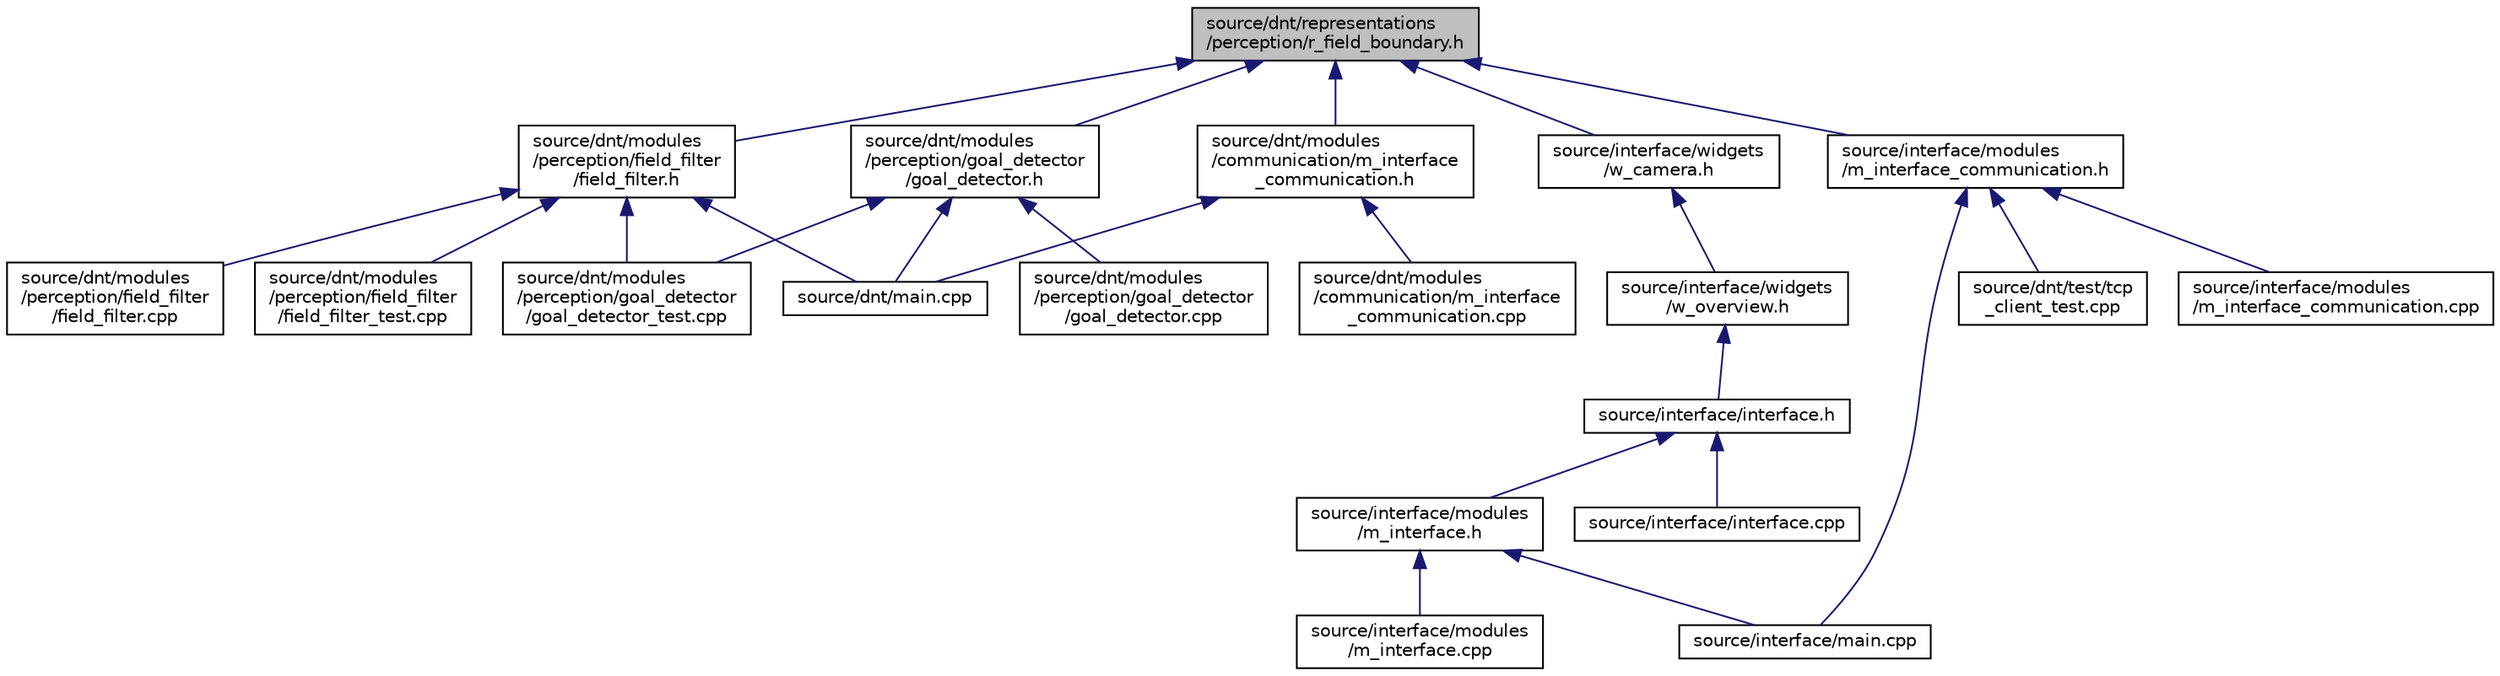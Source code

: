digraph "source/dnt/representations/perception/r_field_boundary.h"
{
  edge [fontname="Helvetica",fontsize="10",labelfontname="Helvetica",labelfontsize="10"];
  node [fontname="Helvetica",fontsize="10",shape=record];
  Node11 [label="source/dnt/representations\l/perception/r_field_boundary.h",height=0.2,width=0.4,color="black", fillcolor="grey75", style="filled", fontcolor="black"];
  Node11 -> Node12 [dir="back",color="midnightblue",fontsize="10",style="solid",fontname="Helvetica"];
  Node12 [label="source/dnt/modules\l/communication/m_interface\l_communication.h",height=0.2,width=0.4,color="black", fillcolor="white", style="filled",URL="$dnt_2modules_2communication_2m__interface__communication_8h.html"];
  Node12 -> Node13 [dir="back",color="midnightblue",fontsize="10",style="solid",fontname="Helvetica"];
  Node13 [label="source/dnt/main.cpp",height=0.2,width=0.4,color="black", fillcolor="white", style="filled",URL="$dnt_2main_8cpp.html"];
  Node12 -> Node14 [dir="back",color="midnightblue",fontsize="10",style="solid",fontname="Helvetica"];
  Node14 [label="source/dnt/modules\l/communication/m_interface\l_communication.cpp",height=0.2,width=0.4,color="black", fillcolor="white", style="filled",URL="$dnt_2modules_2communication_2m__interface__communication_8cpp.html"];
  Node11 -> Node15 [dir="back",color="midnightblue",fontsize="10",style="solid",fontname="Helvetica"];
  Node15 [label="source/dnt/modules\l/perception/field_filter\l/field_filter.h",height=0.2,width=0.4,color="black", fillcolor="white", style="filled",URL="$field__filter_8h.html"];
  Node15 -> Node13 [dir="back",color="midnightblue",fontsize="10",style="solid",fontname="Helvetica"];
  Node15 -> Node16 [dir="back",color="midnightblue",fontsize="10",style="solid",fontname="Helvetica"];
  Node16 [label="source/dnt/modules\l/perception/field_filter\l/field_filter.cpp",height=0.2,width=0.4,color="black", fillcolor="white", style="filled",URL="$field__filter_8cpp.html"];
  Node15 -> Node17 [dir="back",color="midnightblue",fontsize="10",style="solid",fontname="Helvetica"];
  Node17 [label="source/dnt/modules\l/perception/field_filter\l/field_filter_test.cpp",height=0.2,width=0.4,color="black", fillcolor="white", style="filled",URL="$field__filter__test_8cpp.html"];
  Node15 -> Node18 [dir="back",color="midnightblue",fontsize="10",style="solid",fontname="Helvetica"];
  Node18 [label="source/dnt/modules\l/perception/goal_detector\l/goal_detector_test.cpp",height=0.2,width=0.4,color="black", fillcolor="white", style="filled",URL="$goal__detector__test_8cpp.html"];
  Node11 -> Node19 [dir="back",color="midnightblue",fontsize="10",style="solid",fontname="Helvetica"];
  Node19 [label="source/dnt/modules\l/perception/goal_detector\l/goal_detector.h",height=0.2,width=0.4,color="black", fillcolor="white", style="filled",URL="$goal__detector_8h.html"];
  Node19 -> Node13 [dir="back",color="midnightblue",fontsize="10",style="solid",fontname="Helvetica"];
  Node19 -> Node20 [dir="back",color="midnightblue",fontsize="10",style="solid",fontname="Helvetica"];
  Node20 [label="source/dnt/modules\l/perception/goal_detector\l/goal_detector.cpp",height=0.2,width=0.4,color="black", fillcolor="white", style="filled",URL="$goal__detector_8cpp.html"];
  Node19 -> Node18 [dir="back",color="midnightblue",fontsize="10",style="solid",fontname="Helvetica"];
  Node11 -> Node21 [dir="back",color="midnightblue",fontsize="10",style="solid",fontname="Helvetica"];
  Node21 [label="source/interface/widgets\l/w_camera.h",height=0.2,width=0.4,color="black", fillcolor="white", style="filled",URL="$w__camera_8h.html"];
  Node21 -> Node22 [dir="back",color="midnightblue",fontsize="10",style="solid",fontname="Helvetica"];
  Node22 [label="source/interface/widgets\l/w_overview.h",height=0.2,width=0.4,color="black", fillcolor="white", style="filled",URL="$w__overview_8h.html"];
  Node22 -> Node23 [dir="back",color="midnightblue",fontsize="10",style="solid",fontname="Helvetica"];
  Node23 [label="source/interface/interface.h",height=0.2,width=0.4,color="black", fillcolor="white", style="filled",URL="$interface_8h.html"];
  Node23 -> Node24 [dir="back",color="midnightblue",fontsize="10",style="solid",fontname="Helvetica"];
  Node24 [label="source/interface/interface.cpp",height=0.2,width=0.4,color="black", fillcolor="white", style="filled",URL="$interface_8cpp.html"];
  Node23 -> Node25 [dir="back",color="midnightblue",fontsize="10",style="solid",fontname="Helvetica"];
  Node25 [label="source/interface/modules\l/m_interface.h",height=0.2,width=0.4,color="black", fillcolor="white", style="filled",URL="$m__interface_8h.html"];
  Node25 -> Node26 [dir="back",color="midnightblue",fontsize="10",style="solid",fontname="Helvetica"];
  Node26 [label="source/interface/main.cpp",height=0.2,width=0.4,color="black", fillcolor="white", style="filled",URL="$interface_2main_8cpp.html"];
  Node25 -> Node27 [dir="back",color="midnightblue",fontsize="10",style="solid",fontname="Helvetica"];
  Node27 [label="source/interface/modules\l/m_interface.cpp",height=0.2,width=0.4,color="black", fillcolor="white", style="filled",URL="$m__interface_8cpp.html"];
  Node11 -> Node28 [dir="back",color="midnightblue",fontsize="10",style="solid",fontname="Helvetica"];
  Node28 [label="source/interface/modules\l/m_interface_communication.h",height=0.2,width=0.4,color="black", fillcolor="white", style="filled",URL="$interface_2modules_2m__interface__communication_8h.html"];
  Node28 -> Node29 [dir="back",color="midnightblue",fontsize="10",style="solid",fontname="Helvetica"];
  Node29 [label="source/dnt/test/tcp\l_client_test.cpp",height=0.2,width=0.4,color="black", fillcolor="white", style="filled",URL="$tcp__client__test_8cpp.html"];
  Node28 -> Node26 [dir="back",color="midnightblue",fontsize="10",style="solid",fontname="Helvetica"];
  Node28 -> Node30 [dir="back",color="midnightblue",fontsize="10",style="solid",fontname="Helvetica"];
  Node30 [label="source/interface/modules\l/m_interface_communication.cpp",height=0.2,width=0.4,color="black", fillcolor="white", style="filled",URL="$interface_2modules_2m__interface__communication_8cpp.html"];
}
